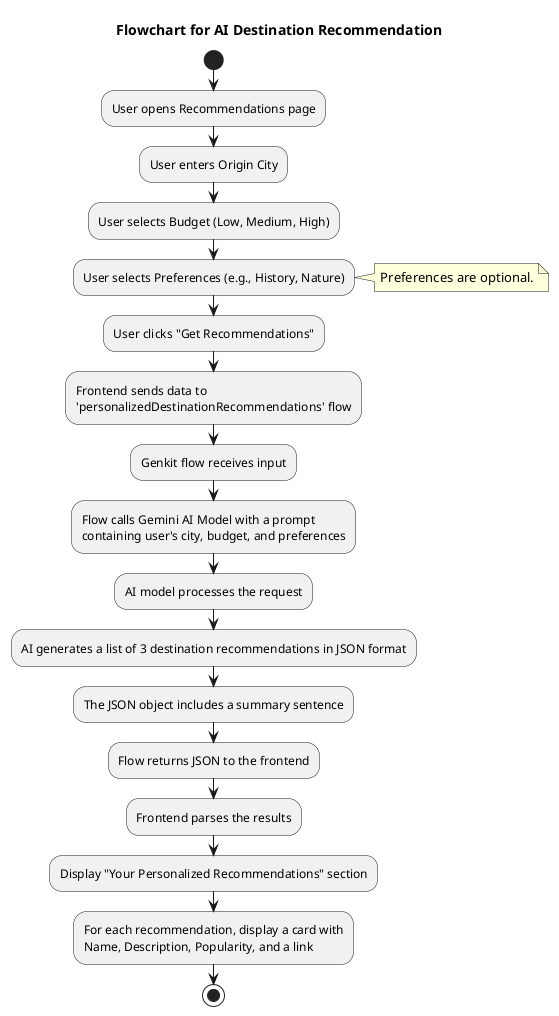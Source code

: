@startuml Flowchart - AI Recommendations
title Flowchart for AI Destination Recommendation

start
:User opens Recommendations page;
:User enters Origin City;
:User selects Budget (Low, Medium, High);
:User selects Preferences (e.g., History, Nature);
note right: Preferences are optional.

:User clicks "Get Recommendations";
:Frontend sends data to\n'personalizedDestinationRecommendations' flow;
:Genkit flow receives input;
:Flow calls Gemini AI Model with a prompt\ncontaining user's city, budget, and preferences;
:AI model processes the request;
:AI generates a list of 3 destination recommendations in JSON format;
:The JSON object includes a summary sentence;
:Flow returns JSON to the frontend;
:Frontend parses the results;
:Display "Your Personalized Recommendations" section;
:For each recommendation, display a card with\nName, Description, Popularity, and a link;
stop
@enduml
